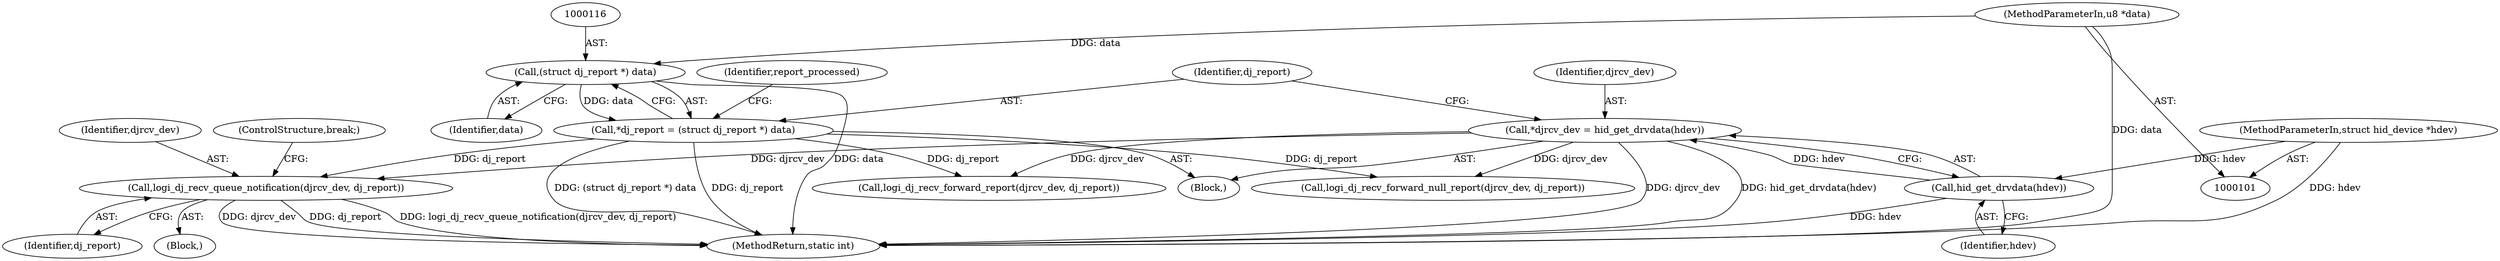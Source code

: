 digraph "0_linux_ad3e14d7c5268c2e24477c6ef54bbdf88add5d36@API" {
"1000172" [label="(Call,logi_dj_recv_queue_notification(djrcv_dev, dj_report))"];
"1000108" [label="(Call,*djrcv_dev = hid_get_drvdata(hdev))"];
"1000110" [label="(Call,hid_get_drvdata(hdev))"];
"1000102" [label="(MethodParameterIn,struct hid_device *hdev)"];
"1000113" [label="(Call,*dj_report = (struct dj_report *) data)"];
"1000115" [label="(Call,(struct dj_report *) data)"];
"1000104" [label="(MethodParameterIn,u8 *data)"];
"1000121" [label="(Identifier,report_processed)"];
"1000174" [label="(Identifier,dj_report)"];
"1000114" [label="(Identifier,dj_report)"];
"1000205" [label="(MethodReturn,static int)"];
"1000109" [label="(Identifier,djrcv_dev)"];
"1000186" [label="(Call,logi_dj_recv_forward_null_report(djrcv_dev, dj_report))"];
"1000113" [label="(Call,*dj_report = (struct dj_report *) data)"];
"1000169" [label="(Block,)"];
"1000110" [label="(Call,hid_get_drvdata(hdev))"];
"1000102" [label="(MethodParameterIn,struct hid_device *hdev)"];
"1000115" [label="(Call,(struct dj_report *) data)"];
"1000117" [label="(Identifier,data)"];
"1000111" [label="(Identifier,hdev)"];
"1000108" [label="(Call,*djrcv_dev = hid_get_drvdata(hdev))"];
"1000172" [label="(Call,logi_dj_recv_queue_notification(djrcv_dev, dj_report))"];
"1000104" [label="(MethodParameterIn,u8 *data)"];
"1000173" [label="(Identifier,djrcv_dev)"];
"1000106" [label="(Block,)"];
"1000191" [label="(Call,logi_dj_recv_forward_report(djrcv_dev, dj_report))"];
"1000175" [label="(ControlStructure,break;)"];
"1000172" -> "1000169"  [label="AST: "];
"1000172" -> "1000174"  [label="CFG: "];
"1000173" -> "1000172"  [label="AST: "];
"1000174" -> "1000172"  [label="AST: "];
"1000175" -> "1000172"  [label="CFG: "];
"1000172" -> "1000205"  [label="DDG: logi_dj_recv_queue_notification(djrcv_dev, dj_report)"];
"1000172" -> "1000205"  [label="DDG: djrcv_dev"];
"1000172" -> "1000205"  [label="DDG: dj_report"];
"1000108" -> "1000172"  [label="DDG: djrcv_dev"];
"1000113" -> "1000172"  [label="DDG: dj_report"];
"1000108" -> "1000106"  [label="AST: "];
"1000108" -> "1000110"  [label="CFG: "];
"1000109" -> "1000108"  [label="AST: "];
"1000110" -> "1000108"  [label="AST: "];
"1000114" -> "1000108"  [label="CFG: "];
"1000108" -> "1000205"  [label="DDG: hid_get_drvdata(hdev)"];
"1000108" -> "1000205"  [label="DDG: djrcv_dev"];
"1000110" -> "1000108"  [label="DDG: hdev"];
"1000108" -> "1000186"  [label="DDG: djrcv_dev"];
"1000108" -> "1000191"  [label="DDG: djrcv_dev"];
"1000110" -> "1000111"  [label="CFG: "];
"1000111" -> "1000110"  [label="AST: "];
"1000110" -> "1000205"  [label="DDG: hdev"];
"1000102" -> "1000110"  [label="DDG: hdev"];
"1000102" -> "1000101"  [label="AST: "];
"1000102" -> "1000205"  [label="DDG: hdev"];
"1000113" -> "1000106"  [label="AST: "];
"1000113" -> "1000115"  [label="CFG: "];
"1000114" -> "1000113"  [label="AST: "];
"1000115" -> "1000113"  [label="AST: "];
"1000121" -> "1000113"  [label="CFG: "];
"1000113" -> "1000205"  [label="DDG: dj_report"];
"1000113" -> "1000205"  [label="DDG: (struct dj_report *) data"];
"1000115" -> "1000113"  [label="DDG: data"];
"1000113" -> "1000186"  [label="DDG: dj_report"];
"1000113" -> "1000191"  [label="DDG: dj_report"];
"1000115" -> "1000117"  [label="CFG: "];
"1000116" -> "1000115"  [label="AST: "];
"1000117" -> "1000115"  [label="AST: "];
"1000115" -> "1000205"  [label="DDG: data"];
"1000104" -> "1000115"  [label="DDG: data"];
"1000104" -> "1000101"  [label="AST: "];
"1000104" -> "1000205"  [label="DDG: data"];
}
